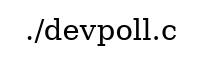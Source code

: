 digraph GRAPH_0 {

  // Generated by Graph::Easy 0.76 at Thu Jan 25 07:04:09 2024

  edge [ arrowhead=normal ];
  graph [ label="./devpoll.c", labelloc=top ];
  node [
    fillcolor=white,
    fontsize=11,
    shape=box,
    style=filled ];


}
